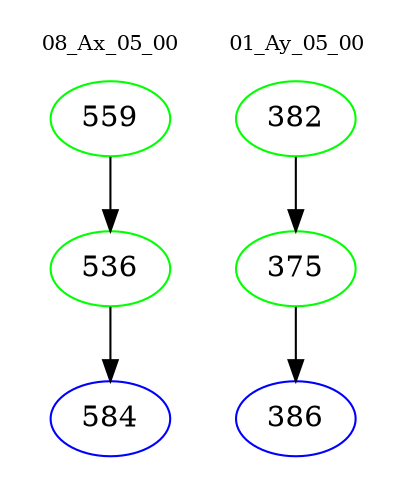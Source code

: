 digraph{
subgraph cluster_0 {
color = white
label = "08_Ax_05_00";
fontsize=10;
T0_559 [label="559", color="green"]
T0_559 -> T0_536 [color="black"]
T0_536 [label="536", color="green"]
T0_536 -> T0_584 [color="black"]
T0_584 [label="584", color="blue"]
}
subgraph cluster_1 {
color = white
label = "01_Ay_05_00";
fontsize=10;
T1_382 [label="382", color="green"]
T1_382 -> T1_375 [color="black"]
T1_375 [label="375", color="green"]
T1_375 -> T1_386 [color="black"]
T1_386 [label="386", color="blue"]
}
}
